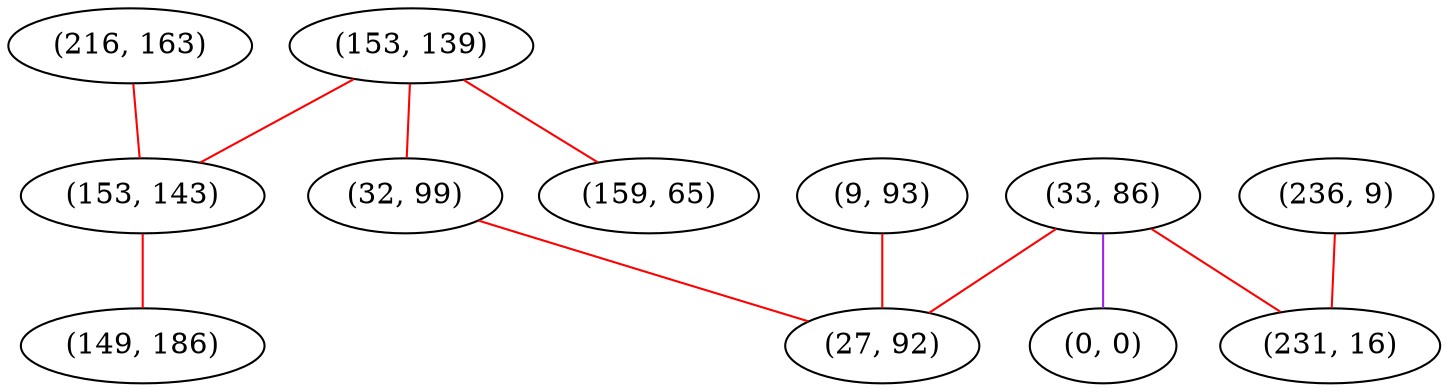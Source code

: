 graph "" {
"(153, 139)";
"(33, 86)";
"(236, 9)";
"(9, 93)";
"(216, 163)";
"(0, 0)";
"(231, 16)";
"(153, 143)";
"(149, 186)";
"(32, 99)";
"(27, 92)";
"(159, 65)";
"(153, 139)" -- "(32, 99)"  [color=red, key=0, weight=1];
"(153, 139)" -- "(159, 65)"  [color=red, key=0, weight=1];
"(153, 139)" -- "(153, 143)"  [color=red, key=0, weight=1];
"(33, 86)" -- "(231, 16)"  [color=red, key=0, weight=1];
"(33, 86)" -- "(0, 0)"  [color=purple, key=0, weight=4];
"(33, 86)" -- "(27, 92)"  [color=red, key=0, weight=1];
"(236, 9)" -- "(231, 16)"  [color=red, key=0, weight=1];
"(9, 93)" -- "(27, 92)"  [color=red, key=0, weight=1];
"(216, 163)" -- "(153, 143)"  [color=red, key=0, weight=1];
"(153, 143)" -- "(149, 186)"  [color=red, key=0, weight=1];
"(32, 99)" -- "(27, 92)"  [color=red, key=0, weight=1];
}

